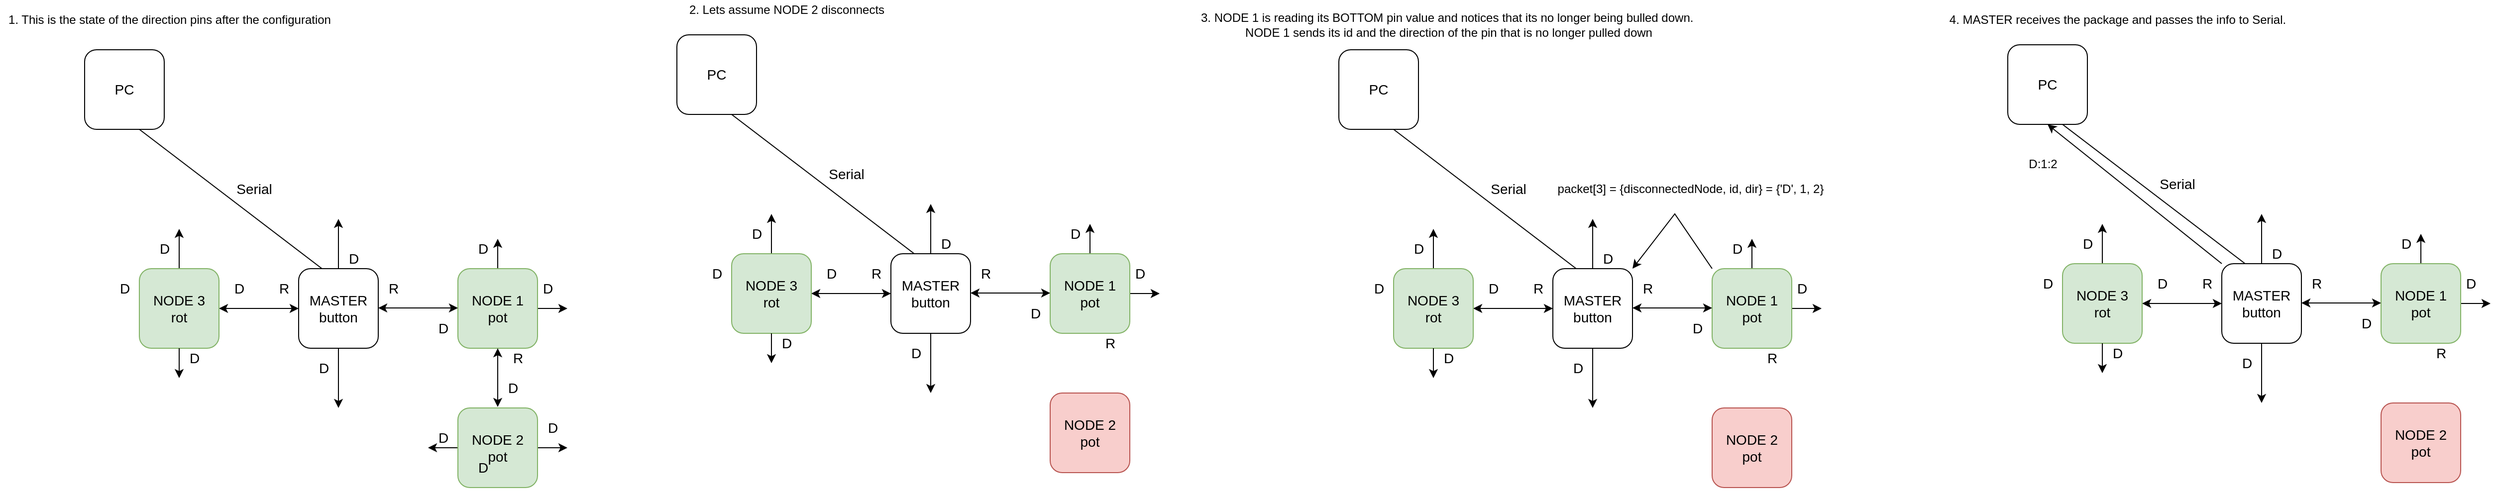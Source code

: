 <mxfile version="14.6.13" type="device"><diagram id="QdKVE0v_6ZspsODsFazF" name="Page-1"><mxGraphModel dx="133" dy="-3089" grid="1" gridSize="10" guides="1" tooltips="1" connect="1" arrows="1" fold="1" page="1" pageScale="1" pageWidth="827" pageHeight="1169" math="0" shadow="0"><root><mxCell id="0"/><mxCell id="1" parent="0"/><mxCell id="8k9UtJ26KtBr_psgGBo6-1" value="Serial&lt;br&gt;" style="text;html=1;align=center;verticalAlign=middle;resizable=0;points=[];autosize=1;strokeColor=none;fontSize=14;" parent="1" vertex="1"><mxGeometry x="2000" y="5950" width="50" height="20" as="geometry"/></mxCell><mxCell id="8k9UtJ26KtBr_psgGBo6-2" style="rounded=0;orthogonalLoop=1;jettySize=auto;html=1;exitX=0.5;exitY=1;exitDx=0;exitDy=0;entryX=0.25;entryY=0;entryDx=0;entryDy=0;fontSize=14;endArrow=none;endFill=0;" parent="1" edge="1"><mxGeometry relative="1" as="geometry"><mxPoint x="2100" y="6045" as="targetPoint"/><mxPoint x="1910.0" y="5900" as="sourcePoint"/></mxGeometry></mxCell><mxCell id="8k9UtJ26KtBr_psgGBo6-3" style="edgeStyle=none;rounded=0;orthogonalLoop=1;jettySize=auto;html=1;exitX=0.5;exitY=0;exitDx=0;exitDy=0;fontSize=14;startArrow=none;startFill=0;endArrow=classic;endFill=1;" parent="1" source="8k9UtJ26KtBr_psgGBo6-5" edge="1"><mxGeometry relative="1" as="geometry"><mxPoint x="2270" y="6010" as="targetPoint"/></mxGeometry></mxCell><mxCell id="8k9UtJ26KtBr_psgGBo6-4" style="edgeStyle=none;rounded=0;orthogonalLoop=1;jettySize=auto;html=1;exitX=1;exitY=0.5;exitDx=0;exitDy=0;fontSize=14;startArrow=none;startFill=0;endArrow=classic;endFill=1;" parent="1" source="8k9UtJ26KtBr_psgGBo6-5" edge="1"><mxGeometry relative="1" as="geometry"><mxPoint x="2340" y="6080" as="targetPoint"/></mxGeometry></mxCell><mxCell id="8k9UtJ26KtBr_psgGBo6-5" value="NODE 1&lt;br&gt;pot" style="rounded=1;whiteSpace=wrap;html=1;fontSize=14;fillColor=#d5e8d4;strokeColor=#82b366;" parent="1" vertex="1"><mxGeometry x="2230" y="6040" width="80" height="80" as="geometry"/></mxCell><mxCell id="8k9UtJ26KtBr_psgGBo6-6" style="edgeStyle=none;rounded=0;orthogonalLoop=1;jettySize=auto;html=1;exitX=1;exitY=0.5;exitDx=0;exitDy=0;fontSize=14;startArrow=none;startFill=0;endArrow=classic;endFill=1;" parent="1" source="8k9UtJ26KtBr_psgGBo6-9" edge="1"><mxGeometry relative="1" as="geometry"><mxPoint x="2340" y="6220" as="targetPoint"/></mxGeometry></mxCell><mxCell id="8k9UtJ26KtBr_psgGBo6-7" style="edgeStyle=none;rounded=0;orthogonalLoop=1;jettySize=auto;html=1;exitX=0.5;exitY=1;exitDx=0;exitDy=0;fontSize=14;startArrow=none;startFill=0;endArrow=classic;endFill=1;" parent="1" source="8k9UtJ26KtBr_psgGBo6-9" edge="1"><mxGeometry relative="1" as="geometry"><mxPoint x="2235" y="6250" as="targetPoint"/></mxGeometry></mxCell><mxCell id="8k9UtJ26KtBr_psgGBo6-8" style="edgeStyle=none;rounded=0;orthogonalLoop=1;jettySize=auto;html=1;exitX=0;exitY=0.5;exitDx=0;exitDy=0;fontSize=14;startArrow=none;startFill=0;endArrow=classic;endFill=1;" parent="1" source="8k9UtJ26KtBr_psgGBo6-9" edge="1"><mxGeometry relative="1" as="geometry"><mxPoint x="2200" y="6220" as="targetPoint"/></mxGeometry></mxCell><mxCell id="8k9UtJ26KtBr_psgGBo6-9" value="NODE 2&lt;br&gt;pot" style="rounded=1;whiteSpace=wrap;html=1;fontSize=14;fillColor=#d5e8d4;strokeColor=#82b366;" parent="1" vertex="1"><mxGeometry x="2230" y="6180" width="80" height="80" as="geometry"/></mxCell><mxCell id="8k9UtJ26KtBr_psgGBo6-10" style="edgeStyle=none;rounded=0;orthogonalLoop=1;jettySize=auto;html=1;exitX=1;exitY=0.5;exitDx=0;exitDy=0;fontSize=14;startArrow=classic;startFill=1;endArrow=classic;endFill=1;" parent="1" source="8k9UtJ26KtBr_psgGBo6-12" target="8k9UtJ26KtBr_psgGBo6-15" edge="1"><mxGeometry relative="1" as="geometry"/></mxCell><mxCell id="8k9UtJ26KtBr_psgGBo6-11" style="edgeStyle=none;rounded=0;orthogonalLoop=1;jettySize=auto;html=1;exitX=0.5;exitY=0;exitDx=0;exitDy=0;fontSize=14;startArrow=none;startFill=0;endArrow=classic;endFill=1;" parent="1" source="8k9UtJ26KtBr_psgGBo6-12" edge="1"><mxGeometry relative="1" as="geometry"><mxPoint x="1950.0" y="6000" as="targetPoint"/></mxGeometry></mxCell><mxCell id="8k9UtJ26KtBr_psgGBo6-12" value="NODE 3&lt;br&gt;rot" style="rounded=1;whiteSpace=wrap;html=1;fontSize=14;fillColor=#d5e8d4;strokeColor=#82b366;" parent="1" vertex="1"><mxGeometry x="1910" y="6040" width="80" height="80" as="geometry"/></mxCell><mxCell id="8k9UtJ26KtBr_psgGBo6-13" style="edgeStyle=none;rounded=0;orthogonalLoop=1;jettySize=auto;html=1;exitX=0.5;exitY=0;exitDx=0;exitDy=0;fontSize=14;startArrow=none;startFill=0;endArrow=classic;endFill=1;" parent="1" source="8k9UtJ26KtBr_psgGBo6-15" edge="1"><mxGeometry relative="1" as="geometry"><mxPoint x="2110" y="5990" as="targetPoint"/></mxGeometry></mxCell><mxCell id="8k9UtJ26KtBr_psgGBo6-14" style="edgeStyle=none;rounded=0;orthogonalLoop=1;jettySize=auto;html=1;exitX=0.5;exitY=1;exitDx=0;exitDy=0;fontSize=14;startArrow=none;startFill=0;endArrow=classic;endFill=1;" parent="1" source="8k9UtJ26KtBr_psgGBo6-15" edge="1"><mxGeometry relative="1" as="geometry"><mxPoint x="2110" y="6180" as="targetPoint"/></mxGeometry></mxCell><mxCell id="8k9UtJ26KtBr_psgGBo6-15" value="MASTER&lt;br&gt;button" style="rounded=1;whiteSpace=wrap;html=1;fontSize=14;" parent="1" vertex="1"><mxGeometry x="2070" y="6040" width="80" height="80" as="geometry"/></mxCell><mxCell id="8k9UtJ26KtBr_psgGBo6-16" style="edgeStyle=none;rounded=0;orthogonalLoop=1;jettySize=auto;html=1;exitX=1;exitY=0.5;exitDx=0;exitDy=0;fontSize=14;startArrow=classic;startFill=1;endArrow=classic;endFill=1;" parent="1" edge="1"><mxGeometry relative="1" as="geometry"><mxPoint x="2150" y="6079.5" as="sourcePoint"/><mxPoint x="2230" y="6079.5" as="targetPoint"/></mxGeometry></mxCell><mxCell id="8k9UtJ26KtBr_psgGBo6-17" style="edgeStyle=none;rounded=0;orthogonalLoop=1;jettySize=auto;html=1;exitX=0.5;exitY=1;exitDx=0;exitDy=0;fontSize=14;startArrow=classic;startFill=1;endArrow=classic;endFill=1;" parent="1" source="8k9UtJ26KtBr_psgGBo6-5" edge="1"><mxGeometry relative="1" as="geometry"><mxPoint x="2200" y="6179" as="sourcePoint"/><mxPoint x="2270" y="6179" as="targetPoint"/></mxGeometry></mxCell><mxCell id="8k9UtJ26KtBr_psgGBo6-18" style="edgeStyle=none;rounded=0;orthogonalLoop=1;jettySize=auto;html=1;exitX=0.5;exitY=1;exitDx=0;exitDy=0;fontSize=14;startArrow=none;startFill=0;endArrow=classic;endFill=1;" parent="1" source="8k9UtJ26KtBr_psgGBo6-12" edge="1"><mxGeometry relative="1" as="geometry"><mxPoint x="1910" y="6169" as="sourcePoint"/><mxPoint x="1950.0" y="6150" as="targetPoint"/></mxGeometry></mxCell><mxCell id="8k9UtJ26KtBr_psgGBo6-19" value="D" style="text;html=1;align=center;verticalAlign=middle;resizable=0;points=[];autosize=1;strokeColor=none;fontSize=14;" parent="1" vertex="1"><mxGeometry x="2305" y="6050" width="30" height="20" as="geometry"/></mxCell><mxCell id="8k9UtJ26KtBr_psgGBo6-20" value="D" style="text;html=1;align=center;verticalAlign=middle;resizable=0;points=[];autosize=1;strokeColor=none;fontSize=14;" parent="1" vertex="1"><mxGeometry x="2240" y="6010" width="30" height="20" as="geometry"/></mxCell><mxCell id="8k9UtJ26KtBr_psgGBo6-21" value="D" style="text;html=1;align=center;verticalAlign=middle;resizable=0;points=[];autosize=1;strokeColor=none;fontSize=14;" parent="1" vertex="1"><mxGeometry x="2200" y="6090" width="30" height="20" as="geometry"/></mxCell><mxCell id="8k9UtJ26KtBr_psgGBo6-22" value="R" style="text;html=1;align=center;verticalAlign=middle;resizable=0;points=[];autosize=1;strokeColor=none;fontSize=14;" parent="1" vertex="1"><mxGeometry x="2275" y="6120" width="30" height="20" as="geometry"/></mxCell><mxCell id="8k9UtJ26KtBr_psgGBo6-23" value="D" style="text;html=1;align=center;verticalAlign=middle;resizable=0;points=[];autosize=1;strokeColor=none;fontSize=14;" parent="1" vertex="1"><mxGeometry x="2270" y="6150" width="30" height="20" as="geometry"/></mxCell><mxCell id="8k9UtJ26KtBr_psgGBo6-24" value="D" style="text;html=1;align=center;verticalAlign=middle;resizable=0;points=[];autosize=1;strokeColor=none;fontSize=14;" parent="1" vertex="1"><mxGeometry x="2310" y="6190" width="30" height="20" as="geometry"/></mxCell><mxCell id="8k9UtJ26KtBr_psgGBo6-25" value="D" style="text;html=1;align=center;verticalAlign=middle;resizable=0;points=[];autosize=1;strokeColor=none;fontSize=14;" parent="1" vertex="1"><mxGeometry x="2240" y="6230" width="30" height="20" as="geometry"/></mxCell><mxCell id="8k9UtJ26KtBr_psgGBo6-26" value="D" style="text;html=1;align=center;verticalAlign=middle;resizable=0;points=[];autosize=1;strokeColor=none;fontSize=14;" parent="1" vertex="1"><mxGeometry x="2200" y="6200" width="30" height="20" as="geometry"/></mxCell><mxCell id="8k9UtJ26KtBr_psgGBo6-27" value="D" style="text;html=1;align=center;verticalAlign=middle;resizable=0;points=[];autosize=1;strokeColor=none;fontSize=14;" parent="1" vertex="1"><mxGeometry x="1995" y="6050" width="30" height="20" as="geometry"/></mxCell><mxCell id="8k9UtJ26KtBr_psgGBo6-28" value="D" style="text;html=1;align=center;verticalAlign=middle;resizable=0;points=[];autosize=1;strokeColor=none;fontSize=14;" parent="1" vertex="1"><mxGeometry x="1920" y="6010" width="30" height="20" as="geometry"/></mxCell><mxCell id="8k9UtJ26KtBr_psgGBo6-29" value="D" style="text;html=1;align=center;verticalAlign=middle;resizable=0;points=[];autosize=1;strokeColor=none;fontSize=14;" parent="1" vertex="1"><mxGeometry x="1880" y="6050" width="30" height="20" as="geometry"/></mxCell><mxCell id="8k9UtJ26KtBr_psgGBo6-30" value="D" style="text;html=1;align=center;verticalAlign=middle;resizable=0;points=[];autosize=1;strokeColor=none;fontSize=14;" parent="1" vertex="1"><mxGeometry x="1950" y="6120" width="30" height="20" as="geometry"/></mxCell><mxCell id="8k9UtJ26KtBr_psgGBo6-31" value="R" style="text;html=1;align=center;verticalAlign=middle;resizable=0;points=[];autosize=1;strokeColor=none;fontSize=14;" parent="1" vertex="1"><mxGeometry x="2040" y="6050" width="30" height="20" as="geometry"/></mxCell><mxCell id="8k9UtJ26KtBr_psgGBo6-32" value="D" style="text;html=1;align=center;verticalAlign=middle;resizable=0;points=[];autosize=1;strokeColor=none;fontSize=14;" parent="1" vertex="1"><mxGeometry x="2080" y="6130" width="30" height="20" as="geometry"/></mxCell><mxCell id="8k9UtJ26KtBr_psgGBo6-33" value="D" style="text;html=1;align=center;verticalAlign=middle;resizable=0;points=[];autosize=1;strokeColor=none;fontSize=14;" parent="1" vertex="1"><mxGeometry x="2110" y="6020" width="30" height="20" as="geometry"/></mxCell><mxCell id="8k9UtJ26KtBr_psgGBo6-34" value="PC" style="rounded=1;whiteSpace=wrap;html=1;fontSize=14;" parent="1" vertex="1"><mxGeometry x="1855" y="5820" width="80" height="80" as="geometry"/></mxCell><mxCell id="8k9UtJ26KtBr_psgGBo6-36" value="R" style="text;html=1;align=center;verticalAlign=middle;resizable=0;points=[];autosize=1;strokeColor=none;fontSize=14;" parent="1" vertex="1"><mxGeometry x="2150" y="6050" width="30" height="20" as="geometry"/></mxCell><mxCell id="8k9UtJ26KtBr_psgGBo6-40" value="1. This is the state of the direction pins after the configuration" style="text;html=1;align=center;verticalAlign=middle;resizable=0;points=[];autosize=1;strokeColor=none;" parent="1" vertex="1"><mxGeometry x="1770" y="5780" width="340" height="20" as="geometry"/></mxCell><mxCell id="8k9UtJ26KtBr_psgGBo6-41" value="Serial&lt;br&gt;" style="text;html=1;align=center;verticalAlign=middle;resizable=0;points=[];autosize=1;strokeColor=none;fontSize=14;" parent="1" vertex="1"><mxGeometry x="2595" y="5935" width="50" height="20" as="geometry"/></mxCell><mxCell id="8k9UtJ26KtBr_psgGBo6-42" style="rounded=0;orthogonalLoop=1;jettySize=auto;html=1;exitX=0.5;exitY=1;exitDx=0;exitDy=0;entryX=0.25;entryY=0;entryDx=0;entryDy=0;fontSize=14;endArrow=none;endFill=0;" parent="1" edge="1"><mxGeometry relative="1" as="geometry"><mxPoint x="2695" y="6030" as="targetPoint"/><mxPoint x="2505.0" y="5885" as="sourcePoint"/></mxGeometry></mxCell><mxCell id="8k9UtJ26KtBr_psgGBo6-43" style="edgeStyle=none;rounded=0;orthogonalLoop=1;jettySize=auto;html=1;exitX=0.5;exitY=0;exitDx=0;exitDy=0;fontSize=14;startArrow=none;startFill=0;endArrow=classic;endFill=1;" parent="1" source="8k9UtJ26KtBr_psgGBo6-45" edge="1"><mxGeometry relative="1" as="geometry"><mxPoint x="2865" y="5995" as="targetPoint"/></mxGeometry></mxCell><mxCell id="8k9UtJ26KtBr_psgGBo6-44" style="edgeStyle=none;rounded=0;orthogonalLoop=1;jettySize=auto;html=1;exitX=1;exitY=0.5;exitDx=0;exitDy=0;fontSize=14;startArrow=none;startFill=0;endArrow=classic;endFill=1;" parent="1" source="8k9UtJ26KtBr_psgGBo6-45" edge="1"><mxGeometry relative="1" as="geometry"><mxPoint x="2935" y="6065" as="targetPoint"/></mxGeometry></mxCell><mxCell id="8k9UtJ26KtBr_psgGBo6-45" value="NODE 1&lt;br&gt;pot" style="rounded=1;whiteSpace=wrap;html=1;fontSize=14;fillColor=#d5e8d4;strokeColor=#82b366;" parent="1" vertex="1"><mxGeometry x="2825" y="6025" width="80" height="80" as="geometry"/></mxCell><mxCell id="8k9UtJ26KtBr_psgGBo6-49" value="NODE 2&lt;br&gt;pot" style="rounded=1;whiteSpace=wrap;html=1;fontSize=14;fillColor=#f8cecc;strokeColor=#b85450;" parent="1" vertex="1"><mxGeometry x="2825" y="6165" width="80" height="80" as="geometry"/></mxCell><mxCell id="8k9UtJ26KtBr_psgGBo6-50" style="edgeStyle=none;rounded=0;orthogonalLoop=1;jettySize=auto;html=1;exitX=1;exitY=0.5;exitDx=0;exitDy=0;fontSize=14;startArrow=classic;startFill=1;endArrow=classic;endFill=1;" parent="1" source="8k9UtJ26KtBr_psgGBo6-52" target="8k9UtJ26KtBr_psgGBo6-55" edge="1"><mxGeometry relative="1" as="geometry"/></mxCell><mxCell id="8k9UtJ26KtBr_psgGBo6-51" style="edgeStyle=none;rounded=0;orthogonalLoop=1;jettySize=auto;html=1;exitX=0.5;exitY=0;exitDx=0;exitDy=0;fontSize=14;startArrow=none;startFill=0;endArrow=classic;endFill=1;" parent="1" source="8k9UtJ26KtBr_psgGBo6-52" edge="1"><mxGeometry relative="1" as="geometry"><mxPoint x="2545.0" y="5985" as="targetPoint"/></mxGeometry></mxCell><mxCell id="8k9UtJ26KtBr_psgGBo6-52" value="NODE 3&lt;br&gt;rot" style="rounded=1;whiteSpace=wrap;html=1;fontSize=14;fillColor=#d5e8d4;strokeColor=#82b366;" parent="1" vertex="1"><mxGeometry x="2505" y="6025" width="80" height="80" as="geometry"/></mxCell><mxCell id="8k9UtJ26KtBr_psgGBo6-53" style="edgeStyle=none;rounded=0;orthogonalLoop=1;jettySize=auto;html=1;exitX=0.5;exitY=0;exitDx=0;exitDy=0;fontSize=14;startArrow=none;startFill=0;endArrow=classic;endFill=1;" parent="1" source="8k9UtJ26KtBr_psgGBo6-55" edge="1"><mxGeometry relative="1" as="geometry"><mxPoint x="2705" y="5975" as="targetPoint"/></mxGeometry></mxCell><mxCell id="8k9UtJ26KtBr_psgGBo6-54" style="edgeStyle=none;rounded=0;orthogonalLoop=1;jettySize=auto;html=1;exitX=0.5;exitY=1;exitDx=0;exitDy=0;fontSize=14;startArrow=none;startFill=0;endArrow=classic;endFill=1;" parent="1" source="8k9UtJ26KtBr_psgGBo6-55" edge="1"><mxGeometry relative="1" as="geometry"><mxPoint x="2705" y="6165" as="targetPoint"/></mxGeometry></mxCell><mxCell id="8k9UtJ26KtBr_psgGBo6-55" value="MASTER&lt;br&gt;button" style="rounded=1;whiteSpace=wrap;html=1;fontSize=14;" parent="1" vertex="1"><mxGeometry x="2665" y="6025" width="80" height="80" as="geometry"/></mxCell><mxCell id="8k9UtJ26KtBr_psgGBo6-56" style="edgeStyle=none;rounded=0;orthogonalLoop=1;jettySize=auto;html=1;exitX=1;exitY=0.5;exitDx=0;exitDy=0;fontSize=14;startArrow=classic;startFill=1;endArrow=classic;endFill=1;" parent="1" edge="1"><mxGeometry relative="1" as="geometry"><mxPoint x="2745" y="6064.5" as="sourcePoint"/><mxPoint x="2825" y="6064.5" as="targetPoint"/></mxGeometry></mxCell><mxCell id="8k9UtJ26KtBr_psgGBo6-58" style="edgeStyle=none;rounded=0;orthogonalLoop=1;jettySize=auto;html=1;exitX=0.5;exitY=1;exitDx=0;exitDy=0;fontSize=14;startArrow=none;startFill=0;endArrow=classic;endFill=1;" parent="1" source="8k9UtJ26KtBr_psgGBo6-52" edge="1"><mxGeometry relative="1" as="geometry"><mxPoint x="2505" y="6154" as="sourcePoint"/><mxPoint x="2545.0" y="6135" as="targetPoint"/></mxGeometry></mxCell><mxCell id="8k9UtJ26KtBr_psgGBo6-59" value="D" style="text;html=1;align=center;verticalAlign=middle;resizable=0;points=[];autosize=1;strokeColor=none;fontSize=14;" parent="1" vertex="1"><mxGeometry x="2900" y="6035" width="30" height="20" as="geometry"/></mxCell><mxCell id="8k9UtJ26KtBr_psgGBo6-60" value="D" style="text;html=1;align=center;verticalAlign=middle;resizable=0;points=[];autosize=1;strokeColor=none;fontSize=14;" parent="1" vertex="1"><mxGeometry x="2835" y="5995" width="30" height="20" as="geometry"/></mxCell><mxCell id="8k9UtJ26KtBr_psgGBo6-61" value="D" style="text;html=1;align=center;verticalAlign=middle;resizable=0;points=[];autosize=1;strokeColor=none;fontSize=14;" parent="1" vertex="1"><mxGeometry x="2795" y="6075" width="30" height="20" as="geometry"/></mxCell><mxCell id="8k9UtJ26KtBr_psgGBo6-62" value="R" style="text;html=1;align=center;verticalAlign=middle;resizable=0;points=[];autosize=1;strokeColor=none;fontSize=14;" parent="1" vertex="1"><mxGeometry x="2870" y="6105" width="30" height="20" as="geometry"/></mxCell><mxCell id="8k9UtJ26KtBr_psgGBo6-67" value="D" style="text;html=1;align=center;verticalAlign=middle;resizable=0;points=[];autosize=1;strokeColor=none;fontSize=14;" parent="1" vertex="1"><mxGeometry x="2590" y="6035" width="30" height="20" as="geometry"/></mxCell><mxCell id="8k9UtJ26KtBr_psgGBo6-68" value="D" style="text;html=1;align=center;verticalAlign=middle;resizable=0;points=[];autosize=1;strokeColor=none;fontSize=14;" parent="1" vertex="1"><mxGeometry x="2515" y="5995" width="30" height="20" as="geometry"/></mxCell><mxCell id="8k9UtJ26KtBr_psgGBo6-69" value="D" style="text;html=1;align=center;verticalAlign=middle;resizable=0;points=[];autosize=1;strokeColor=none;fontSize=14;" parent="1" vertex="1"><mxGeometry x="2475" y="6035" width="30" height="20" as="geometry"/></mxCell><mxCell id="8k9UtJ26KtBr_psgGBo6-70" value="D" style="text;html=1;align=center;verticalAlign=middle;resizable=0;points=[];autosize=1;strokeColor=none;fontSize=14;" parent="1" vertex="1"><mxGeometry x="2545" y="6105" width="30" height="20" as="geometry"/></mxCell><mxCell id="8k9UtJ26KtBr_psgGBo6-71" value="R" style="text;html=1;align=center;verticalAlign=middle;resizable=0;points=[];autosize=1;strokeColor=none;fontSize=14;" parent="1" vertex="1"><mxGeometry x="2635" y="6035" width="30" height="20" as="geometry"/></mxCell><mxCell id="8k9UtJ26KtBr_psgGBo6-72" value="D" style="text;html=1;align=center;verticalAlign=middle;resizable=0;points=[];autosize=1;strokeColor=none;fontSize=14;" parent="1" vertex="1"><mxGeometry x="2675" y="6115" width="30" height="20" as="geometry"/></mxCell><mxCell id="8k9UtJ26KtBr_psgGBo6-73" value="D" style="text;html=1;align=center;verticalAlign=middle;resizable=0;points=[];autosize=1;strokeColor=none;fontSize=14;" parent="1" vertex="1"><mxGeometry x="2705" y="6005" width="30" height="20" as="geometry"/></mxCell><mxCell id="8k9UtJ26KtBr_psgGBo6-74" value="PC" style="rounded=1;whiteSpace=wrap;html=1;fontSize=14;" parent="1" vertex="1"><mxGeometry x="2450" y="5805" width="80" height="80" as="geometry"/></mxCell><mxCell id="8k9UtJ26KtBr_psgGBo6-75" value="R" style="text;html=1;align=center;verticalAlign=middle;resizable=0;points=[];autosize=1;strokeColor=none;fontSize=14;" parent="1" vertex="1"><mxGeometry x="2745" y="6035" width="30" height="20" as="geometry"/></mxCell><mxCell id="8k9UtJ26KtBr_psgGBo6-77" value="2. Lets assume NODE 2 disconnects" style="text;html=1;align=center;verticalAlign=middle;resizable=0;points=[];autosize=1;strokeColor=none;" parent="1" vertex="1"><mxGeometry x="2455" y="5770" width="210" height="20" as="geometry"/></mxCell><mxCell id="8k9UtJ26KtBr_psgGBo6-78" value="Serial&lt;br&gt;" style="text;html=1;align=center;verticalAlign=middle;resizable=0;points=[];autosize=1;strokeColor=none;fontSize=14;" parent="1" vertex="1"><mxGeometry x="3260" y="5950" width="50" height="20" as="geometry"/></mxCell><mxCell id="8k9UtJ26KtBr_psgGBo6-79" style="rounded=0;orthogonalLoop=1;jettySize=auto;html=1;exitX=0.5;exitY=1;exitDx=0;exitDy=0;entryX=0.25;entryY=0;entryDx=0;entryDy=0;fontSize=14;endArrow=none;endFill=0;" parent="1" edge="1"><mxGeometry relative="1" as="geometry"><mxPoint x="3360" y="6045" as="targetPoint"/><mxPoint x="3170.0" y="5900" as="sourcePoint"/></mxGeometry></mxCell><mxCell id="8k9UtJ26KtBr_psgGBo6-80" style="edgeStyle=none;rounded=0;orthogonalLoop=1;jettySize=auto;html=1;exitX=0.5;exitY=0;exitDx=0;exitDy=0;fontSize=14;startArrow=none;startFill=0;endArrow=classic;endFill=1;" parent="1" source="8k9UtJ26KtBr_psgGBo6-82" edge="1"><mxGeometry relative="1" as="geometry"><mxPoint x="3530" y="6010" as="targetPoint"/></mxGeometry></mxCell><mxCell id="8k9UtJ26KtBr_psgGBo6-81" style="edgeStyle=none;rounded=0;orthogonalLoop=1;jettySize=auto;html=1;exitX=1;exitY=0.5;exitDx=0;exitDy=0;fontSize=14;startArrow=none;startFill=0;endArrow=classic;endFill=1;" parent="1" source="8k9UtJ26KtBr_psgGBo6-82" edge="1"><mxGeometry relative="1" as="geometry"><mxPoint x="3600" y="6080" as="targetPoint"/></mxGeometry></mxCell><mxCell id="8k9UtJ26KtBr_psgGBo6-111" style="rounded=0;orthogonalLoop=1;jettySize=auto;html=1;exitX=0;exitY=0;exitDx=0;exitDy=0;entryX=1;entryY=0;entryDx=0;entryDy=0;" parent="1" source="8k9UtJ26KtBr_psgGBo6-82" target="8k9UtJ26KtBr_psgGBo6-92" edge="1"><mxGeometry relative="1" as="geometry"><Array as="points"><mxPoint x="3452.5" y="5985"/></Array></mxGeometry></mxCell><mxCell id="8k9UtJ26KtBr_psgGBo6-82" value="NODE 1&lt;br&gt;pot" style="rounded=1;whiteSpace=wrap;html=1;fontSize=14;fillColor=#d5e8d4;strokeColor=#82b366;" parent="1" vertex="1"><mxGeometry x="3490" y="6040" width="80" height="80" as="geometry"/></mxCell><mxCell id="8k9UtJ26KtBr_psgGBo6-86" value="NODE 2&lt;br&gt;pot" style="rounded=1;whiteSpace=wrap;html=1;fontSize=14;fillColor=#f8cecc;strokeColor=#b85450;" parent="1" vertex="1"><mxGeometry x="3490" y="6180" width="80" height="80" as="geometry"/></mxCell><mxCell id="8k9UtJ26KtBr_psgGBo6-87" style="edgeStyle=none;rounded=0;orthogonalLoop=1;jettySize=auto;html=1;exitX=1;exitY=0.5;exitDx=0;exitDy=0;fontSize=14;startArrow=classic;startFill=1;endArrow=classic;endFill=1;" parent="1" source="8k9UtJ26KtBr_psgGBo6-89" target="8k9UtJ26KtBr_psgGBo6-92" edge="1"><mxGeometry relative="1" as="geometry"/></mxCell><mxCell id="8k9UtJ26KtBr_psgGBo6-88" style="edgeStyle=none;rounded=0;orthogonalLoop=1;jettySize=auto;html=1;exitX=0.5;exitY=0;exitDx=0;exitDy=0;fontSize=14;startArrow=none;startFill=0;endArrow=classic;endFill=1;" parent="1" source="8k9UtJ26KtBr_psgGBo6-89" edge="1"><mxGeometry relative="1" as="geometry"><mxPoint x="3210.0" y="6000" as="targetPoint"/></mxGeometry></mxCell><mxCell id="8k9UtJ26KtBr_psgGBo6-89" value="NODE 3&lt;br&gt;rot" style="rounded=1;whiteSpace=wrap;html=1;fontSize=14;fillColor=#d5e8d4;strokeColor=#82b366;" parent="1" vertex="1"><mxGeometry x="3170" y="6040" width="80" height="80" as="geometry"/></mxCell><mxCell id="8k9UtJ26KtBr_psgGBo6-90" style="edgeStyle=none;rounded=0;orthogonalLoop=1;jettySize=auto;html=1;exitX=0.5;exitY=0;exitDx=0;exitDy=0;fontSize=14;startArrow=none;startFill=0;endArrow=classic;endFill=1;" parent="1" source="8k9UtJ26KtBr_psgGBo6-92" edge="1"><mxGeometry relative="1" as="geometry"><mxPoint x="3370" y="5990" as="targetPoint"/></mxGeometry></mxCell><mxCell id="8k9UtJ26KtBr_psgGBo6-91" style="edgeStyle=none;rounded=0;orthogonalLoop=1;jettySize=auto;html=1;exitX=0.5;exitY=1;exitDx=0;exitDy=0;fontSize=14;startArrow=none;startFill=0;endArrow=classic;endFill=1;" parent="1" source="8k9UtJ26KtBr_psgGBo6-92" edge="1"><mxGeometry relative="1" as="geometry"><mxPoint x="3370" y="6180" as="targetPoint"/></mxGeometry></mxCell><mxCell id="8k9UtJ26KtBr_psgGBo6-92" value="MASTER&lt;br&gt;button" style="rounded=1;whiteSpace=wrap;html=1;fontSize=14;" parent="1" vertex="1"><mxGeometry x="3330" y="6040" width="80" height="80" as="geometry"/></mxCell><mxCell id="8k9UtJ26KtBr_psgGBo6-93" style="edgeStyle=none;rounded=0;orthogonalLoop=1;jettySize=auto;html=1;exitX=1;exitY=0.5;exitDx=0;exitDy=0;fontSize=14;startArrow=classic;startFill=1;endArrow=classic;endFill=1;" parent="1" edge="1"><mxGeometry relative="1" as="geometry"><mxPoint x="3410" y="6079.5" as="sourcePoint"/><mxPoint x="3490" y="6079.5" as="targetPoint"/></mxGeometry></mxCell><mxCell id="8k9UtJ26KtBr_psgGBo6-95" style="edgeStyle=none;rounded=0;orthogonalLoop=1;jettySize=auto;html=1;exitX=0.5;exitY=1;exitDx=0;exitDy=0;fontSize=14;startArrow=none;startFill=0;endArrow=classic;endFill=1;" parent="1" source="8k9UtJ26KtBr_psgGBo6-89" edge="1"><mxGeometry relative="1" as="geometry"><mxPoint x="3170" y="6169" as="sourcePoint"/><mxPoint x="3210.0" y="6150" as="targetPoint"/></mxGeometry></mxCell><mxCell id="8k9UtJ26KtBr_psgGBo6-96" value="D" style="text;html=1;align=center;verticalAlign=middle;resizable=0;points=[];autosize=1;strokeColor=none;fontSize=14;" parent="1" vertex="1"><mxGeometry x="3565" y="6050" width="30" height="20" as="geometry"/></mxCell><mxCell id="8k9UtJ26KtBr_psgGBo6-97" value="D" style="text;html=1;align=center;verticalAlign=middle;resizable=0;points=[];autosize=1;strokeColor=none;fontSize=14;" parent="1" vertex="1"><mxGeometry x="3500" y="6010" width="30" height="20" as="geometry"/></mxCell><mxCell id="8k9UtJ26KtBr_psgGBo6-98" value="D" style="text;html=1;align=center;verticalAlign=middle;resizable=0;points=[];autosize=1;strokeColor=none;fontSize=14;" parent="1" vertex="1"><mxGeometry x="3460" y="6090" width="30" height="20" as="geometry"/></mxCell><mxCell id="8k9UtJ26KtBr_psgGBo6-99" value="R" style="text;html=1;align=center;verticalAlign=middle;resizable=0;points=[];autosize=1;strokeColor=none;fontSize=14;" parent="1" vertex="1"><mxGeometry x="3535" y="6120" width="30" height="20" as="geometry"/></mxCell><mxCell id="8k9UtJ26KtBr_psgGBo6-100" value="D" style="text;html=1;align=center;verticalAlign=middle;resizable=0;points=[];autosize=1;strokeColor=none;fontSize=14;" parent="1" vertex="1"><mxGeometry x="3255" y="6050" width="30" height="20" as="geometry"/></mxCell><mxCell id="8k9UtJ26KtBr_psgGBo6-101" value="D" style="text;html=1;align=center;verticalAlign=middle;resizable=0;points=[];autosize=1;strokeColor=none;fontSize=14;" parent="1" vertex="1"><mxGeometry x="3180" y="6010" width="30" height="20" as="geometry"/></mxCell><mxCell id="8k9UtJ26KtBr_psgGBo6-102" value="D" style="text;html=1;align=center;verticalAlign=middle;resizable=0;points=[];autosize=1;strokeColor=none;fontSize=14;" parent="1" vertex="1"><mxGeometry x="3140" y="6050" width="30" height="20" as="geometry"/></mxCell><mxCell id="8k9UtJ26KtBr_psgGBo6-103" value="D" style="text;html=1;align=center;verticalAlign=middle;resizable=0;points=[];autosize=1;strokeColor=none;fontSize=14;" parent="1" vertex="1"><mxGeometry x="3210" y="6120" width="30" height="20" as="geometry"/></mxCell><mxCell id="8k9UtJ26KtBr_psgGBo6-104" value="R" style="text;html=1;align=center;verticalAlign=middle;resizable=0;points=[];autosize=1;strokeColor=none;fontSize=14;" parent="1" vertex="1"><mxGeometry x="3300" y="6050" width="30" height="20" as="geometry"/></mxCell><mxCell id="8k9UtJ26KtBr_psgGBo6-105" value="D" style="text;html=1;align=center;verticalAlign=middle;resizable=0;points=[];autosize=1;strokeColor=none;fontSize=14;" parent="1" vertex="1"><mxGeometry x="3340" y="6130" width="30" height="20" as="geometry"/></mxCell><mxCell id="8k9UtJ26KtBr_psgGBo6-106" value="D" style="text;html=1;align=center;verticalAlign=middle;resizable=0;points=[];autosize=1;strokeColor=none;fontSize=14;" parent="1" vertex="1"><mxGeometry x="3370" y="6020" width="30" height="20" as="geometry"/></mxCell><mxCell id="8k9UtJ26KtBr_psgGBo6-107" value="PC" style="rounded=1;whiteSpace=wrap;html=1;fontSize=14;" parent="1" vertex="1"><mxGeometry x="3115" y="5820" width="80" height="80" as="geometry"/></mxCell><mxCell id="8k9UtJ26KtBr_psgGBo6-108" value="R" style="text;html=1;align=center;verticalAlign=middle;resizable=0;points=[];autosize=1;strokeColor=none;fontSize=14;" parent="1" vertex="1"><mxGeometry x="3410" y="6050" width="30" height="20" as="geometry"/></mxCell><mxCell id="8k9UtJ26KtBr_psgGBo6-110" value="3. NODE 1 is reading its BOTTOM pin value and notices that its no longer being bulled down.&amp;nbsp;&lt;br&gt;NODE 1 sends its id and the direction of the pin that is no longer pulled down" style="text;html=1;align=center;verticalAlign=middle;resizable=0;points=[];autosize=1;strokeColor=none;" parent="1" vertex="1"><mxGeometry x="2970" y="5780" width="510" height="30" as="geometry"/></mxCell><mxCell id="8k9UtJ26KtBr_psgGBo6-112" value="packet[3] = {disconnectedNode, id, dir} = {'D', 1, 2}" style="text;html=1;align=center;verticalAlign=middle;resizable=0;points=[];autosize=1;strokeColor=none;" parent="1" vertex="1"><mxGeometry x="3327.5" y="5950" width="280" height="20" as="geometry"/></mxCell><mxCell id="8k9UtJ26KtBr_psgGBo6-113" value="Serial&lt;br&gt;" style="text;html=1;align=center;verticalAlign=middle;resizable=0;points=[];autosize=1;strokeColor=none;fontSize=14;" parent="1" vertex="1"><mxGeometry x="3932" y="5945" width="50" height="20" as="geometry"/></mxCell><mxCell id="8k9UtJ26KtBr_psgGBo6-114" style="rounded=0;orthogonalLoop=1;jettySize=auto;html=1;exitX=0.5;exitY=1;exitDx=0;exitDy=0;entryX=0.25;entryY=0;entryDx=0;entryDy=0;fontSize=14;endArrow=none;endFill=0;" parent="1" edge="1"><mxGeometry relative="1" as="geometry"><mxPoint x="4032" y="6040" as="targetPoint"/><mxPoint x="3842.0" y="5895" as="sourcePoint"/></mxGeometry></mxCell><mxCell id="8k9UtJ26KtBr_psgGBo6-115" style="edgeStyle=none;rounded=0;orthogonalLoop=1;jettySize=auto;html=1;exitX=0.5;exitY=0;exitDx=0;exitDy=0;fontSize=14;startArrow=none;startFill=0;endArrow=classic;endFill=1;" parent="1" source="8k9UtJ26KtBr_psgGBo6-118" edge="1"><mxGeometry relative="1" as="geometry"><mxPoint x="4202" y="6005" as="targetPoint"/></mxGeometry></mxCell><mxCell id="8k9UtJ26KtBr_psgGBo6-116" style="edgeStyle=none;rounded=0;orthogonalLoop=1;jettySize=auto;html=1;exitX=1;exitY=0.5;exitDx=0;exitDy=0;fontSize=14;startArrow=none;startFill=0;endArrow=classic;endFill=1;" parent="1" source="8k9UtJ26KtBr_psgGBo6-118" edge="1"><mxGeometry relative="1" as="geometry"><mxPoint x="4272" y="6075" as="targetPoint"/></mxGeometry></mxCell><mxCell id="8k9UtJ26KtBr_psgGBo6-118" value="NODE 1&lt;br&gt;pot" style="rounded=1;whiteSpace=wrap;html=1;fontSize=14;fillColor=#d5e8d4;strokeColor=#82b366;" parent="1" vertex="1"><mxGeometry x="4162" y="6035" width="80" height="80" as="geometry"/></mxCell><mxCell id="8k9UtJ26KtBr_psgGBo6-122" value="NODE 2&lt;br&gt;pot" style="rounded=1;whiteSpace=wrap;html=1;fontSize=14;fillColor=#f8cecc;strokeColor=#b85450;" parent="1" vertex="1"><mxGeometry x="4162" y="6175" width="80" height="80" as="geometry"/></mxCell><mxCell id="8k9UtJ26KtBr_psgGBo6-123" style="edgeStyle=none;rounded=0;orthogonalLoop=1;jettySize=auto;html=1;exitX=1;exitY=0.5;exitDx=0;exitDy=0;fontSize=14;startArrow=classic;startFill=1;endArrow=classic;endFill=1;" parent="1" source="8k9UtJ26KtBr_psgGBo6-125" target="8k9UtJ26KtBr_psgGBo6-128" edge="1"><mxGeometry relative="1" as="geometry"/></mxCell><mxCell id="8k9UtJ26KtBr_psgGBo6-124" style="edgeStyle=none;rounded=0;orthogonalLoop=1;jettySize=auto;html=1;exitX=0.5;exitY=0;exitDx=0;exitDy=0;fontSize=14;startArrow=none;startFill=0;endArrow=classic;endFill=1;" parent="1" source="8k9UtJ26KtBr_psgGBo6-125" edge="1"><mxGeometry relative="1" as="geometry"><mxPoint x="3882.0" y="5995" as="targetPoint"/></mxGeometry></mxCell><mxCell id="8k9UtJ26KtBr_psgGBo6-125" value="NODE 3&lt;br&gt;rot" style="rounded=1;whiteSpace=wrap;html=1;fontSize=14;fillColor=#d5e8d4;strokeColor=#82b366;" parent="1" vertex="1"><mxGeometry x="3842" y="6035" width="80" height="80" as="geometry"/></mxCell><mxCell id="8k9UtJ26KtBr_psgGBo6-126" style="edgeStyle=none;rounded=0;orthogonalLoop=1;jettySize=auto;html=1;exitX=0.5;exitY=0;exitDx=0;exitDy=0;fontSize=14;startArrow=none;startFill=0;endArrow=classic;endFill=1;" parent="1" source="8k9UtJ26KtBr_psgGBo6-128" edge="1"><mxGeometry relative="1" as="geometry"><mxPoint x="4042" y="5985" as="targetPoint"/></mxGeometry></mxCell><mxCell id="8k9UtJ26KtBr_psgGBo6-127" style="edgeStyle=none;rounded=0;orthogonalLoop=1;jettySize=auto;html=1;exitX=0.5;exitY=1;exitDx=0;exitDy=0;fontSize=14;startArrow=none;startFill=0;endArrow=classic;endFill=1;" parent="1" source="8k9UtJ26KtBr_psgGBo6-128" edge="1"><mxGeometry relative="1" as="geometry"><mxPoint x="4042" y="6175" as="targetPoint"/></mxGeometry></mxCell><mxCell id="8k9UtJ26KtBr_psgGBo6-147" style="edgeStyle=none;rounded=0;orthogonalLoop=1;jettySize=auto;html=1;exitX=0;exitY=0;exitDx=0;exitDy=0;entryX=0.5;entryY=1;entryDx=0;entryDy=0;" parent="1" source="8k9UtJ26KtBr_psgGBo6-128" target="8k9UtJ26KtBr_psgGBo6-143" edge="1"><mxGeometry relative="1" as="geometry"/></mxCell><mxCell id="8k9UtJ26KtBr_psgGBo6-128" value="MASTER&lt;br&gt;button" style="rounded=1;whiteSpace=wrap;html=1;fontSize=14;" parent="1" vertex="1"><mxGeometry x="4002" y="6035" width="80" height="80" as="geometry"/></mxCell><mxCell id="8k9UtJ26KtBr_psgGBo6-129" style="edgeStyle=none;rounded=0;orthogonalLoop=1;jettySize=auto;html=1;exitX=1;exitY=0.5;exitDx=0;exitDy=0;fontSize=14;startArrow=classic;startFill=1;endArrow=classic;endFill=1;" parent="1" edge="1"><mxGeometry relative="1" as="geometry"><mxPoint x="4082" y="6074.5" as="sourcePoint"/><mxPoint x="4162" y="6074.5" as="targetPoint"/></mxGeometry></mxCell><mxCell id="8k9UtJ26KtBr_psgGBo6-131" style="edgeStyle=none;rounded=0;orthogonalLoop=1;jettySize=auto;html=1;exitX=0.5;exitY=1;exitDx=0;exitDy=0;fontSize=14;startArrow=none;startFill=0;endArrow=classic;endFill=1;" parent="1" source="8k9UtJ26KtBr_psgGBo6-125" edge="1"><mxGeometry relative="1" as="geometry"><mxPoint x="3842" y="6164" as="sourcePoint"/><mxPoint x="3882.0" y="6145" as="targetPoint"/></mxGeometry></mxCell><mxCell id="8k9UtJ26KtBr_psgGBo6-132" value="D" style="text;html=1;align=center;verticalAlign=middle;resizable=0;points=[];autosize=1;strokeColor=none;fontSize=14;" parent="1" vertex="1"><mxGeometry x="4237" y="6045" width="30" height="20" as="geometry"/></mxCell><mxCell id="8k9UtJ26KtBr_psgGBo6-133" value="D" style="text;html=1;align=center;verticalAlign=middle;resizable=0;points=[];autosize=1;strokeColor=none;fontSize=14;" parent="1" vertex="1"><mxGeometry x="4172" y="6005" width="30" height="20" as="geometry"/></mxCell><mxCell id="8k9UtJ26KtBr_psgGBo6-134" value="D" style="text;html=1;align=center;verticalAlign=middle;resizable=0;points=[];autosize=1;strokeColor=none;fontSize=14;" parent="1" vertex="1"><mxGeometry x="4132" y="6085" width="30" height="20" as="geometry"/></mxCell><mxCell id="8k9UtJ26KtBr_psgGBo6-135" value="R" style="text;html=1;align=center;verticalAlign=middle;resizable=0;points=[];autosize=1;strokeColor=none;fontSize=14;" parent="1" vertex="1"><mxGeometry x="4207" y="6115" width="30" height="20" as="geometry"/></mxCell><mxCell id="8k9UtJ26KtBr_psgGBo6-136" value="D" style="text;html=1;align=center;verticalAlign=middle;resizable=0;points=[];autosize=1;strokeColor=none;fontSize=14;" parent="1" vertex="1"><mxGeometry x="3927" y="6045" width="30" height="20" as="geometry"/></mxCell><mxCell id="8k9UtJ26KtBr_psgGBo6-137" value="D" style="text;html=1;align=center;verticalAlign=middle;resizable=0;points=[];autosize=1;strokeColor=none;fontSize=14;" parent="1" vertex="1"><mxGeometry x="3852" y="6005" width="30" height="20" as="geometry"/></mxCell><mxCell id="8k9UtJ26KtBr_psgGBo6-138" value="D" style="text;html=1;align=center;verticalAlign=middle;resizable=0;points=[];autosize=1;strokeColor=none;fontSize=14;" parent="1" vertex="1"><mxGeometry x="3812" y="6045" width="30" height="20" as="geometry"/></mxCell><mxCell id="8k9UtJ26KtBr_psgGBo6-139" value="D" style="text;html=1;align=center;verticalAlign=middle;resizable=0;points=[];autosize=1;strokeColor=none;fontSize=14;" parent="1" vertex="1"><mxGeometry x="3882" y="6115" width="30" height="20" as="geometry"/></mxCell><mxCell id="8k9UtJ26KtBr_psgGBo6-140" value="R" style="text;html=1;align=center;verticalAlign=middle;resizable=0;points=[];autosize=1;strokeColor=none;fontSize=14;" parent="1" vertex="1"><mxGeometry x="3972" y="6045" width="30" height="20" as="geometry"/></mxCell><mxCell id="8k9UtJ26KtBr_psgGBo6-141" value="D" style="text;html=1;align=center;verticalAlign=middle;resizable=0;points=[];autosize=1;strokeColor=none;fontSize=14;" parent="1" vertex="1"><mxGeometry x="4012" y="6125" width="30" height="20" as="geometry"/></mxCell><mxCell id="8k9UtJ26KtBr_psgGBo6-142" value="D" style="text;html=1;align=center;verticalAlign=middle;resizable=0;points=[];autosize=1;strokeColor=none;fontSize=14;" parent="1" vertex="1"><mxGeometry x="4042" y="6015" width="30" height="20" as="geometry"/></mxCell><mxCell id="8k9UtJ26KtBr_psgGBo6-143" value="PC" style="rounded=1;whiteSpace=wrap;html=1;fontSize=14;" parent="1" vertex="1"><mxGeometry x="3787" y="5815" width="80" height="80" as="geometry"/></mxCell><mxCell id="8k9UtJ26KtBr_psgGBo6-144" value="R" style="text;html=1;align=center;verticalAlign=middle;resizable=0;points=[];autosize=1;strokeColor=none;fontSize=14;" parent="1" vertex="1"><mxGeometry x="4082" y="6045" width="30" height="20" as="geometry"/></mxCell><mxCell id="8k9UtJ26KtBr_psgGBo6-145" value="4. MASTER receives the package and passes the info to Serial." style="text;html=1;align=center;verticalAlign=middle;resizable=0;points=[];autosize=1;strokeColor=none;" parent="1" vertex="1"><mxGeometry x="3722" y="5780" width="350" height="20" as="geometry"/></mxCell><mxCell id="8k9UtJ26KtBr_psgGBo6-148" value="D:1:2" style="text;html=1;align=center;verticalAlign=middle;resizable=0;points=[];autosize=1;strokeColor=none;" parent="1" vertex="1"><mxGeometry x="3802" y="5925" width="40" height="20" as="geometry"/></mxCell></root></mxGraphModel></diagram></mxfile>